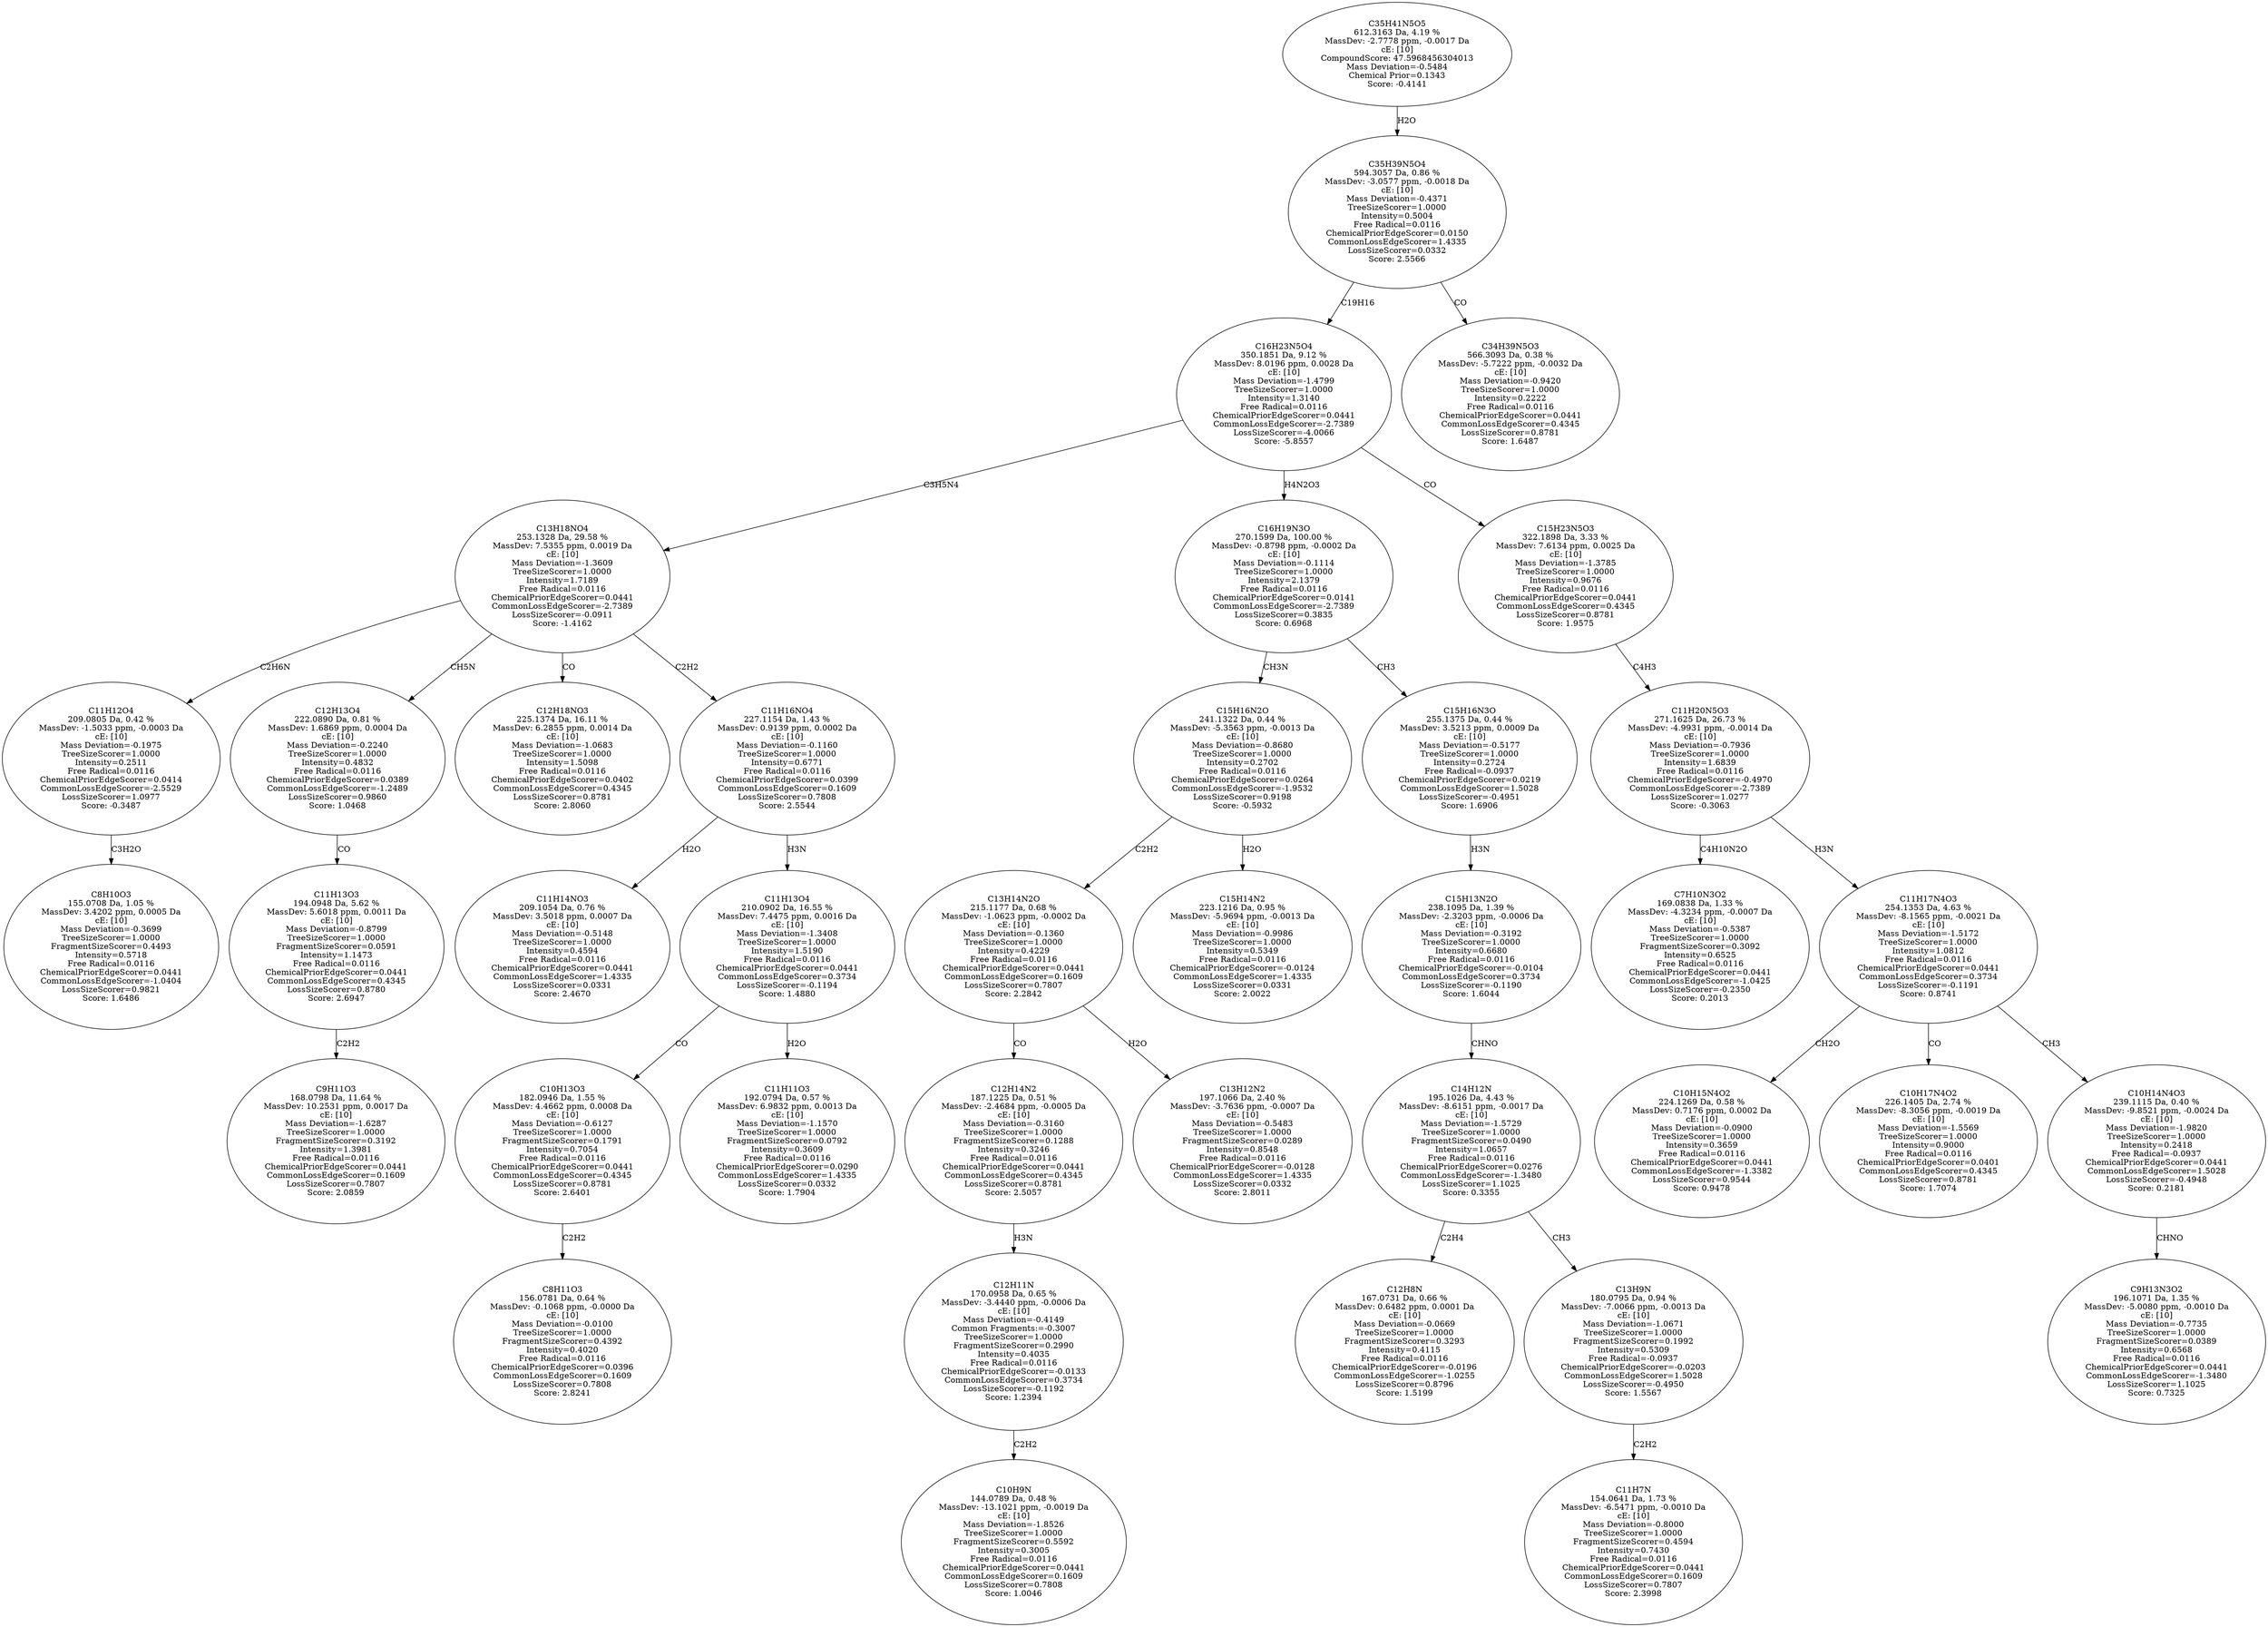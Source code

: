 strict digraph {
v1 [label="C8H10O3\n155.0708 Da, 1.05 %\nMassDev: 3.4202 ppm, 0.0005 Da\ncE: [10]\nMass Deviation=-0.3699\nTreeSizeScorer=1.0000\nFragmentSizeScorer=0.4493\nIntensity=0.5718\nFree Radical=0.0116\nChemicalPriorEdgeScorer=0.0441\nCommonLossEdgeScorer=-1.0404\nLossSizeScorer=0.9821\nScore: 1.6486"];
v2 [label="C11H12O4\n209.0805 Da, 0.42 %\nMassDev: -1.5033 ppm, -0.0003 Da\ncE: [10]\nMass Deviation=-0.1975\nTreeSizeScorer=1.0000\nIntensity=0.2511\nFree Radical=0.0116\nChemicalPriorEdgeScorer=0.0414\nCommonLossEdgeScorer=-2.5529\nLossSizeScorer=1.0977\nScore: -0.3487"];
v3 [label="C9H11O3\n168.0798 Da, 11.64 %\nMassDev: 10.2531 ppm, 0.0017 Da\ncE: [10]\nMass Deviation=-1.6287\nTreeSizeScorer=1.0000\nFragmentSizeScorer=0.3192\nIntensity=1.3981\nFree Radical=0.0116\nChemicalPriorEdgeScorer=0.0441\nCommonLossEdgeScorer=0.1609\nLossSizeScorer=0.7807\nScore: 2.0859"];
v4 [label="C11H13O3\n194.0948 Da, 5.62 %\nMassDev: 5.6018 ppm, 0.0011 Da\ncE: [10]\nMass Deviation=-0.8799\nTreeSizeScorer=1.0000\nFragmentSizeScorer=0.0591\nIntensity=1.1473\nFree Radical=0.0116\nChemicalPriorEdgeScorer=0.0441\nCommonLossEdgeScorer=0.4345\nLossSizeScorer=0.8780\nScore: 2.6947"];
v5 [label="C12H13O4\n222.0890 Da, 0.81 %\nMassDev: 1.6869 ppm, 0.0004 Da\ncE: [10]\nMass Deviation=-0.2240\nTreeSizeScorer=1.0000\nIntensity=0.4832\nFree Radical=0.0116\nChemicalPriorEdgeScorer=0.0389\nCommonLossEdgeScorer=-1.2489\nLossSizeScorer=0.9860\nScore: 1.0468"];
v6 [label="C12H18NO3\n225.1374 Da, 16.11 %\nMassDev: 6.2855 ppm, 0.0014 Da\ncE: [10]\nMass Deviation=-1.0683\nTreeSizeScorer=1.0000\nIntensity=1.5098\nFree Radical=0.0116\nChemicalPriorEdgeScorer=0.0402\nCommonLossEdgeScorer=0.4345\nLossSizeScorer=0.8781\nScore: 2.8060"];
v7 [label="C11H14NO3\n209.1054 Da, 0.76 %\nMassDev: 3.5018 ppm, 0.0007 Da\ncE: [10]\nMass Deviation=-0.5148\nTreeSizeScorer=1.0000\nIntensity=0.4594\nFree Radical=0.0116\nChemicalPriorEdgeScorer=0.0441\nCommonLossEdgeScorer=1.4335\nLossSizeScorer=0.0331\nScore: 2.4670"];
v8 [label="C8H11O3\n156.0781 Da, 0.64 %\nMassDev: -0.1068 ppm, -0.0000 Da\ncE: [10]\nMass Deviation=-0.0100\nTreeSizeScorer=1.0000\nFragmentSizeScorer=0.4392\nIntensity=0.4020\nFree Radical=0.0116\nChemicalPriorEdgeScorer=0.0396\nCommonLossEdgeScorer=0.1609\nLossSizeScorer=0.7808\nScore: 2.8241"];
v9 [label="C10H13O3\n182.0946 Da, 1.55 %\nMassDev: 4.4662 ppm, 0.0008 Da\ncE: [10]\nMass Deviation=-0.6127\nTreeSizeScorer=1.0000\nFragmentSizeScorer=0.1791\nIntensity=0.7054\nFree Radical=0.0116\nChemicalPriorEdgeScorer=0.0441\nCommonLossEdgeScorer=0.4345\nLossSizeScorer=0.8781\nScore: 2.6401"];
v10 [label="C11H11O3\n192.0794 Da, 0.57 %\nMassDev: 6.9832 ppm, 0.0013 Da\ncE: [10]\nMass Deviation=-1.1570\nTreeSizeScorer=1.0000\nFragmentSizeScorer=0.0792\nIntensity=0.3609\nFree Radical=0.0116\nChemicalPriorEdgeScorer=0.0290\nCommonLossEdgeScorer=1.4335\nLossSizeScorer=0.0332\nScore: 1.7904"];
v11 [label="C11H13O4\n210.0902 Da, 16.55 %\nMassDev: 7.4475 ppm, 0.0016 Da\ncE: [10]\nMass Deviation=-1.3408\nTreeSizeScorer=1.0000\nIntensity=1.5190\nFree Radical=0.0116\nChemicalPriorEdgeScorer=0.0441\nCommonLossEdgeScorer=0.3734\nLossSizeScorer=-0.1194\nScore: 1.4880"];
v12 [label="C11H16NO4\n227.1154 Da, 1.43 %\nMassDev: 0.9139 ppm, 0.0002 Da\ncE: [10]\nMass Deviation=-0.1160\nTreeSizeScorer=1.0000\nIntensity=0.6771\nFree Radical=0.0116\nChemicalPriorEdgeScorer=0.0399\nCommonLossEdgeScorer=0.1609\nLossSizeScorer=0.7808\nScore: 2.5544"];
v13 [label="C13H18NO4\n253.1328 Da, 29.58 %\nMassDev: 7.5355 ppm, 0.0019 Da\ncE: [10]\nMass Deviation=-1.3609\nTreeSizeScorer=1.0000\nIntensity=1.7189\nFree Radical=0.0116\nChemicalPriorEdgeScorer=0.0441\nCommonLossEdgeScorer=-2.7389\nLossSizeScorer=-0.0911\nScore: -1.4162"];
v14 [label="C10H9N\n144.0789 Da, 0.48 %\nMassDev: -13.1021 ppm, -0.0019 Da\ncE: [10]\nMass Deviation=-1.8526\nTreeSizeScorer=1.0000\nFragmentSizeScorer=0.5592\nIntensity=0.3005\nFree Radical=0.0116\nChemicalPriorEdgeScorer=0.0441\nCommonLossEdgeScorer=0.1609\nLossSizeScorer=0.7808\nScore: 1.0046"];
v15 [label="C12H11N\n170.0958 Da, 0.65 %\nMassDev: -3.4440 ppm, -0.0006 Da\ncE: [10]\nMass Deviation=-0.4149\nCommon Fragments:=-0.3007\nTreeSizeScorer=1.0000\nFragmentSizeScorer=0.2990\nIntensity=0.4035\nFree Radical=0.0116\nChemicalPriorEdgeScorer=-0.0133\nCommonLossEdgeScorer=0.3734\nLossSizeScorer=-0.1192\nScore: 1.2394"];
v16 [label="C12H14N2\n187.1225 Da, 0.51 %\nMassDev: -2.4684 ppm, -0.0005 Da\ncE: [10]\nMass Deviation=-0.3160\nTreeSizeScorer=1.0000\nFragmentSizeScorer=0.1288\nIntensity=0.3246\nFree Radical=0.0116\nChemicalPriorEdgeScorer=0.0441\nCommonLossEdgeScorer=0.4345\nLossSizeScorer=0.8781\nScore: 2.5057"];
v17 [label="C13H12N2\n197.1066 Da, 2.40 %\nMassDev: -3.7636 ppm, -0.0007 Da\ncE: [10]\nMass Deviation=-0.5483\nTreeSizeScorer=1.0000\nFragmentSizeScorer=0.0289\nIntensity=0.8548\nFree Radical=0.0116\nChemicalPriorEdgeScorer=-0.0128\nCommonLossEdgeScorer=1.4335\nLossSizeScorer=0.0332\nScore: 2.8011"];
v18 [label="C13H14N2O\n215.1177 Da, 0.68 %\nMassDev: -1.0623 ppm, -0.0002 Da\ncE: [10]\nMass Deviation=-0.1360\nTreeSizeScorer=1.0000\nIntensity=0.4229\nFree Radical=0.0116\nChemicalPriorEdgeScorer=0.0441\nCommonLossEdgeScorer=0.1609\nLossSizeScorer=0.7807\nScore: 2.2842"];
v19 [label="C15H14N2\n223.1216 Da, 0.95 %\nMassDev: -5.9694 ppm, -0.0013 Da\ncE: [10]\nMass Deviation=-0.9986\nTreeSizeScorer=1.0000\nIntensity=0.5349\nFree Radical=0.0116\nChemicalPriorEdgeScorer=-0.0124\nCommonLossEdgeScorer=1.4335\nLossSizeScorer=0.0331\nScore: 2.0022"];
v20 [label="C15H16N2O\n241.1322 Da, 0.44 %\nMassDev: -5.3563 ppm, -0.0013 Da\ncE: [10]\nMass Deviation=-0.8680\nTreeSizeScorer=1.0000\nIntensity=0.2702\nFree Radical=0.0116\nChemicalPriorEdgeScorer=0.0264\nCommonLossEdgeScorer=-1.9532\nLossSizeScorer=0.9198\nScore: -0.5932"];
v21 [label="C12H8N\n167.0731 Da, 0.66 %\nMassDev: 0.6482 ppm, 0.0001 Da\ncE: [10]\nMass Deviation=-0.0669\nTreeSizeScorer=1.0000\nFragmentSizeScorer=0.3293\nIntensity=0.4115\nFree Radical=0.0116\nChemicalPriorEdgeScorer=-0.0196\nCommonLossEdgeScorer=-1.0255\nLossSizeScorer=0.8796\nScore: 1.5199"];
v22 [label="C11H7N\n154.0641 Da, 1.73 %\nMassDev: -6.5471 ppm, -0.0010 Da\ncE: [10]\nMass Deviation=-0.8000\nTreeSizeScorer=1.0000\nFragmentSizeScorer=0.4594\nIntensity=0.7430\nFree Radical=0.0116\nChemicalPriorEdgeScorer=0.0441\nCommonLossEdgeScorer=0.1609\nLossSizeScorer=0.7807\nScore: 2.3998"];
v23 [label="C13H9N\n180.0795 Da, 0.94 %\nMassDev: -7.0066 ppm, -0.0013 Da\ncE: [10]\nMass Deviation=-1.0671\nTreeSizeScorer=1.0000\nFragmentSizeScorer=0.1992\nIntensity=0.5309\nFree Radical=-0.0937\nChemicalPriorEdgeScorer=-0.0203\nCommonLossEdgeScorer=1.5028\nLossSizeScorer=-0.4950\nScore: 1.5567"];
v24 [label="C14H12N\n195.1026 Da, 4.43 %\nMassDev: -8.6151 ppm, -0.0017 Da\ncE: [10]\nMass Deviation=-1.5729\nTreeSizeScorer=1.0000\nFragmentSizeScorer=0.0490\nIntensity=1.0657\nFree Radical=0.0116\nChemicalPriorEdgeScorer=0.0276\nCommonLossEdgeScorer=-1.3480\nLossSizeScorer=1.1025\nScore: 0.3355"];
v25 [label="C15H13N2O\n238.1095 Da, 1.39 %\nMassDev: -2.3203 ppm, -0.0006 Da\ncE: [10]\nMass Deviation=-0.3192\nTreeSizeScorer=1.0000\nIntensity=0.6680\nFree Radical=0.0116\nChemicalPriorEdgeScorer=-0.0104\nCommonLossEdgeScorer=0.3734\nLossSizeScorer=-0.1190\nScore: 1.6044"];
v26 [label="C15H16N3O\n255.1375 Da, 0.44 %\nMassDev: 3.5213 ppm, 0.0009 Da\ncE: [10]\nMass Deviation=-0.5177\nTreeSizeScorer=1.0000\nIntensity=0.2724\nFree Radical=-0.0937\nChemicalPriorEdgeScorer=0.0219\nCommonLossEdgeScorer=1.5028\nLossSizeScorer=-0.4951\nScore: 1.6906"];
v27 [label="C16H19N3O\n270.1599 Da, 100.00 %\nMassDev: -0.8798 ppm, -0.0002 Da\ncE: [10]\nMass Deviation=-0.1114\nTreeSizeScorer=1.0000\nIntensity=2.1379\nFree Radical=0.0116\nChemicalPriorEdgeScorer=0.0141\nCommonLossEdgeScorer=-2.7389\nLossSizeScorer=0.3835\nScore: 0.6968"];
v28 [label="C7H10N3O2\n169.0838 Da, 1.33 %\nMassDev: -4.3234 ppm, -0.0007 Da\ncE: [10]\nMass Deviation=-0.5387\nTreeSizeScorer=1.0000\nFragmentSizeScorer=0.3092\nIntensity=0.6525\nFree Radical=0.0116\nChemicalPriorEdgeScorer=0.0441\nCommonLossEdgeScorer=-1.0425\nLossSizeScorer=-0.2350\nScore: 0.2013"];
v29 [label="C10H15N4O2\n224.1269 Da, 0.58 %\nMassDev: 0.7176 ppm, 0.0002 Da\ncE: [10]\nMass Deviation=-0.0900\nTreeSizeScorer=1.0000\nIntensity=0.3659\nFree Radical=0.0116\nChemicalPriorEdgeScorer=0.0441\nCommonLossEdgeScorer=-1.3382\nLossSizeScorer=0.9544\nScore: 0.9478"];
v30 [label="C10H17N4O2\n226.1405 Da, 2.74 %\nMassDev: -8.3056 ppm, -0.0019 Da\ncE: [10]\nMass Deviation=-1.5569\nTreeSizeScorer=1.0000\nIntensity=0.9000\nFree Radical=0.0116\nChemicalPriorEdgeScorer=0.0401\nCommonLossEdgeScorer=0.4345\nLossSizeScorer=0.8781\nScore: 1.7074"];
v31 [label="C9H13N3O2\n196.1071 Da, 1.35 %\nMassDev: -5.0080 ppm, -0.0010 Da\ncE: [10]\nMass Deviation=-0.7735\nTreeSizeScorer=1.0000\nFragmentSizeScorer=0.0389\nIntensity=0.6568\nFree Radical=0.0116\nChemicalPriorEdgeScorer=0.0441\nCommonLossEdgeScorer=-1.3480\nLossSizeScorer=1.1025\nScore: 0.7325"];
v32 [label="C10H14N4O3\n239.1115 Da, 0.40 %\nMassDev: -9.8521 ppm, -0.0024 Da\ncE: [10]\nMass Deviation=-1.9820\nTreeSizeScorer=1.0000\nIntensity=0.2418\nFree Radical=-0.0937\nChemicalPriorEdgeScorer=0.0441\nCommonLossEdgeScorer=1.5028\nLossSizeScorer=-0.4948\nScore: 0.2181"];
v33 [label="C11H17N4O3\n254.1353 Da, 4.63 %\nMassDev: -8.1565 ppm, -0.0021 Da\ncE: [10]\nMass Deviation=-1.5172\nTreeSizeScorer=1.0000\nIntensity=1.0812\nFree Radical=0.0116\nChemicalPriorEdgeScorer=0.0441\nCommonLossEdgeScorer=0.3734\nLossSizeScorer=-0.1191\nScore: 0.8741"];
v34 [label="C11H20N5O3\n271.1625 Da, 26.73 %\nMassDev: -4.9931 ppm, -0.0014 Da\ncE: [10]\nMass Deviation=-0.7936\nTreeSizeScorer=1.0000\nIntensity=1.6839\nFree Radical=0.0116\nChemicalPriorEdgeScorer=-0.4970\nCommonLossEdgeScorer=-2.7389\nLossSizeScorer=1.0277\nScore: -0.3063"];
v35 [label="C15H23N5O3\n322.1898 Da, 3.33 %\nMassDev: 7.6134 ppm, 0.0025 Da\ncE: [10]\nMass Deviation=-1.3785\nTreeSizeScorer=1.0000\nIntensity=0.9676\nFree Radical=0.0116\nChemicalPriorEdgeScorer=0.0441\nCommonLossEdgeScorer=0.4345\nLossSizeScorer=0.8781\nScore: 1.9575"];
v36 [label="C16H23N5O4\n350.1851 Da, 9.12 %\nMassDev: 8.0196 ppm, 0.0028 Da\ncE: [10]\nMass Deviation=-1.4799\nTreeSizeScorer=1.0000\nIntensity=1.3140\nFree Radical=0.0116\nChemicalPriorEdgeScorer=0.0441\nCommonLossEdgeScorer=-2.7389\nLossSizeScorer=-4.0066\nScore: -5.8557"];
v37 [label="C34H39N5O3\n566.3093 Da, 0.38 %\nMassDev: -5.7222 ppm, -0.0032 Da\ncE: [10]\nMass Deviation=-0.9420\nTreeSizeScorer=1.0000\nIntensity=0.2222\nFree Radical=0.0116\nChemicalPriorEdgeScorer=0.0441\nCommonLossEdgeScorer=0.4345\nLossSizeScorer=0.8781\nScore: 1.6487"];
v38 [label="C35H39N5O4\n594.3057 Da, 0.86 %\nMassDev: -3.0577 ppm, -0.0018 Da\ncE: [10]\nMass Deviation=-0.4371\nTreeSizeScorer=1.0000\nIntensity=0.5004\nFree Radical=0.0116\nChemicalPriorEdgeScorer=0.0150\nCommonLossEdgeScorer=1.4335\nLossSizeScorer=0.0332\nScore: 2.5566"];
v39 [label="C35H41N5O5\n612.3163 Da, 4.19 %\nMassDev: -2.7778 ppm, -0.0017 Da\ncE: [10]\nCompoundScore: 47.5968456304013\nMass Deviation=-0.5484\nChemical Prior=0.1343\nScore: -0.4141"];
v2 -> v1 [label="C3H2O"];
v13 -> v2 [label="C2H6N"];
v4 -> v3 [label="C2H2"];
v5 -> v4 [label="CO"];
v13 -> v5 [label="CH5N"];
v13 -> v6 [label="CO"];
v12 -> v7 [label="H2O"];
v9 -> v8 [label="C2H2"];
v11 -> v9 [label="CO"];
v11 -> v10 [label="H2O"];
v12 -> v11 [label="H3N"];
v13 -> v12 [label="C2H2"];
v36 -> v13 [label="C3H5N4"];
v15 -> v14 [label="C2H2"];
v16 -> v15 [label="H3N"];
v18 -> v16 [label="CO"];
v18 -> v17 [label="H2O"];
v20 -> v18 [label="C2H2"];
v20 -> v19 [label="H2O"];
v27 -> v20 [label="CH3N"];
v24 -> v21 [label="C2H4"];
v23 -> v22 [label="C2H2"];
v24 -> v23 [label="CH3"];
v25 -> v24 [label="CHNO"];
v26 -> v25 [label="H3N"];
v27 -> v26 [label="CH3"];
v36 -> v27 [label="H4N2O3"];
v34 -> v28 [label="C4H10N2O"];
v33 -> v29 [label="CH2O"];
v33 -> v30 [label="CO"];
v32 -> v31 [label="CHNO"];
v33 -> v32 [label="CH3"];
v34 -> v33 [label="H3N"];
v35 -> v34 [label="C4H3"];
v36 -> v35 [label="CO"];
v38 -> v36 [label="C19H16"];
v38 -> v37 [label="CO"];
v39 -> v38 [label="H2O"];
}